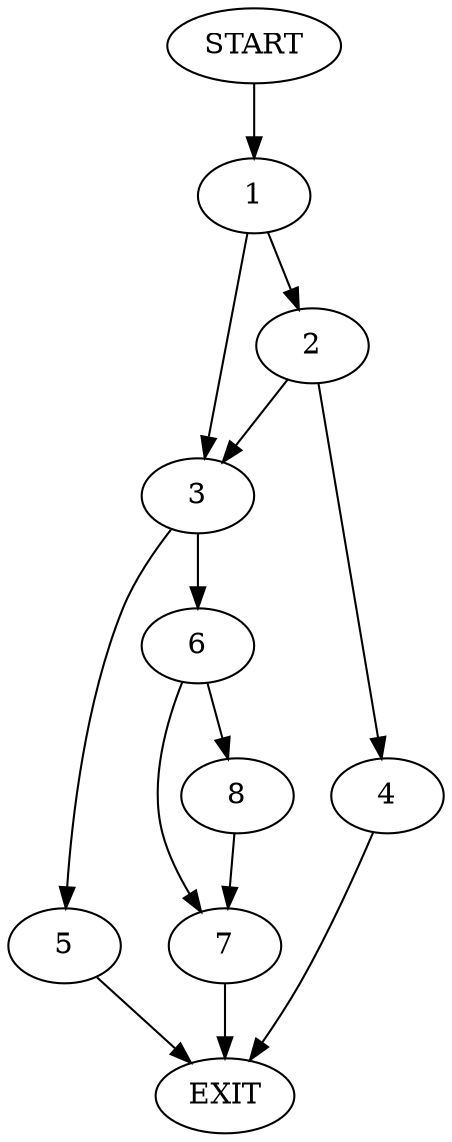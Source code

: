 digraph {
0 [label="START"]
9 [label="EXIT"]
0 -> 1
1 -> 2
1 -> 3
2 -> 4
2 -> 3
3 -> 5
3 -> 6
4 -> 9
5 -> 9
6 -> 7
6 -> 8
8 -> 7
7 -> 9
}
